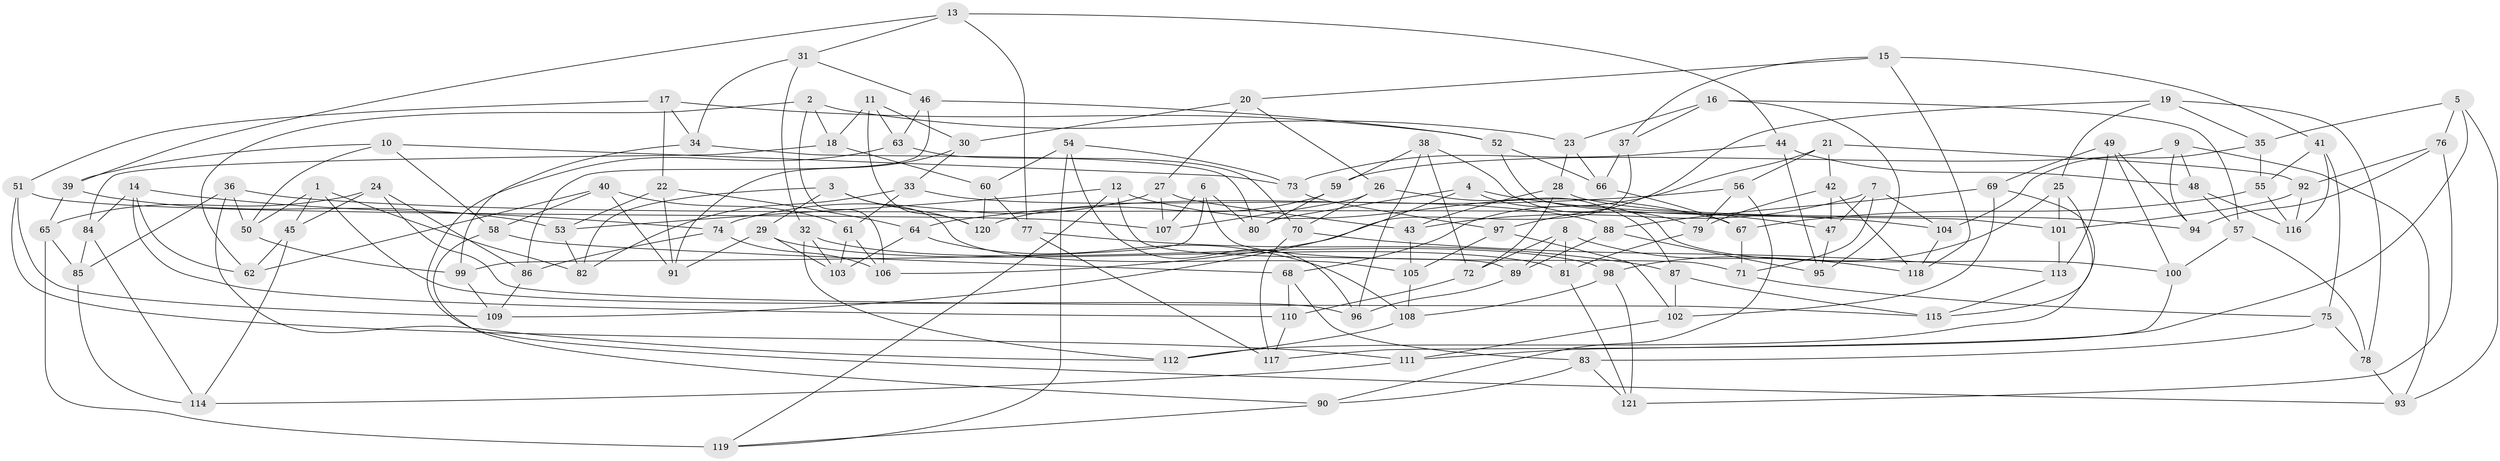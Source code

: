 // coarse degree distribution, {4: 0.3150684931506849, 6: 0.547945205479452, 5: 0.1095890410958904, 3: 0.0273972602739726}
// Generated by graph-tools (version 1.1) at 2025/38/03/04/25 23:38:11]
// undirected, 121 vertices, 242 edges
graph export_dot {
  node [color=gray90,style=filled];
  1;
  2;
  3;
  4;
  5;
  6;
  7;
  8;
  9;
  10;
  11;
  12;
  13;
  14;
  15;
  16;
  17;
  18;
  19;
  20;
  21;
  22;
  23;
  24;
  25;
  26;
  27;
  28;
  29;
  30;
  31;
  32;
  33;
  34;
  35;
  36;
  37;
  38;
  39;
  40;
  41;
  42;
  43;
  44;
  45;
  46;
  47;
  48;
  49;
  50;
  51;
  52;
  53;
  54;
  55;
  56;
  57;
  58;
  59;
  60;
  61;
  62;
  63;
  64;
  65;
  66;
  67;
  68;
  69;
  70;
  71;
  72;
  73;
  74;
  75;
  76;
  77;
  78;
  79;
  80;
  81;
  82;
  83;
  84;
  85;
  86;
  87;
  88;
  89;
  90;
  91;
  92;
  93;
  94;
  95;
  96;
  97;
  98;
  99;
  100;
  101;
  102;
  103;
  104;
  105;
  106;
  107;
  108;
  109;
  110;
  111;
  112;
  113;
  114;
  115;
  116;
  117;
  118;
  119;
  120;
  121;
  1 -- 96;
  1 -- 50;
  1 -- 45;
  1 -- 82;
  2 -- 62;
  2 -- 106;
  2 -- 18;
  2 -- 23;
  3 -- 105;
  3 -- 82;
  3 -- 29;
  3 -- 120;
  4 -- 47;
  4 -- 80;
  4 -- 100;
  4 -- 109;
  5 -- 35;
  5 -- 111;
  5 -- 93;
  5 -- 76;
  6 -- 107;
  6 -- 99;
  6 -- 71;
  6 -- 80;
  7 -- 71;
  7 -- 47;
  7 -- 43;
  7 -- 104;
  8 -- 89;
  8 -- 81;
  8 -- 72;
  8 -- 118;
  9 -- 94;
  9 -- 48;
  9 -- 93;
  9 -- 59;
  10 -- 39;
  10 -- 50;
  10 -- 58;
  10 -- 73;
  11 -- 63;
  11 -- 120;
  11 -- 30;
  11 -- 18;
  12 -- 67;
  12 -- 53;
  12 -- 119;
  12 -- 89;
  13 -- 39;
  13 -- 31;
  13 -- 44;
  13 -- 77;
  14 -- 110;
  14 -- 84;
  14 -- 62;
  14 -- 74;
  15 -- 118;
  15 -- 41;
  15 -- 20;
  15 -- 37;
  16 -- 95;
  16 -- 23;
  16 -- 37;
  16 -- 57;
  17 -- 34;
  17 -- 51;
  17 -- 52;
  17 -- 22;
  18 -- 60;
  18 -- 84;
  19 -- 78;
  19 -- 35;
  19 -- 97;
  19 -- 25;
  20 -- 30;
  20 -- 27;
  20 -- 26;
  21 -- 92;
  21 -- 42;
  21 -- 56;
  21 -- 68;
  22 -- 91;
  22 -- 53;
  22 -- 64;
  23 -- 28;
  23 -- 66;
  24 -- 45;
  24 -- 65;
  24 -- 115;
  24 -- 86;
  25 -- 101;
  25 -- 98;
  25 -- 115;
  26 -- 107;
  26 -- 87;
  26 -- 70;
  27 -- 74;
  27 -- 107;
  27 -- 43;
  28 -- 43;
  28 -- 72;
  28 -- 94;
  29 -- 81;
  29 -- 103;
  29 -- 91;
  30 -- 33;
  30 -- 91;
  31 -- 32;
  31 -- 46;
  31 -- 34;
  32 -- 112;
  32 -- 103;
  32 -- 98;
  33 -- 61;
  33 -- 88;
  33 -- 82;
  34 -- 80;
  34 -- 99;
  35 -- 104;
  35 -- 55;
  36 -- 112;
  36 -- 104;
  36 -- 50;
  36 -- 85;
  37 -- 66;
  37 -- 106;
  38 -- 79;
  38 -- 96;
  38 -- 59;
  38 -- 72;
  39 -- 65;
  39 -- 53;
  40 -- 91;
  40 -- 58;
  40 -- 62;
  40 -- 61;
  41 -- 55;
  41 -- 116;
  41 -- 75;
  42 -- 118;
  42 -- 79;
  42 -- 47;
  43 -- 105;
  44 -- 73;
  44 -- 48;
  44 -- 95;
  45 -- 62;
  45 -- 114;
  46 -- 52;
  46 -- 63;
  46 -- 86;
  47 -- 95;
  48 -- 116;
  48 -- 57;
  49 -- 100;
  49 -- 69;
  49 -- 113;
  49 -- 94;
  50 -- 99;
  51 -- 109;
  51 -- 111;
  51 -- 107;
  52 -- 66;
  52 -- 101;
  53 -- 82;
  54 -- 96;
  54 -- 73;
  54 -- 60;
  54 -- 119;
  55 -- 67;
  55 -- 116;
  56 -- 79;
  56 -- 64;
  56 -- 90;
  57 -- 100;
  57 -- 78;
  58 -- 68;
  58 -- 90;
  59 -- 80;
  59 -- 120;
  60 -- 120;
  60 -- 77;
  61 -- 103;
  61 -- 106;
  63 -- 93;
  63 -- 70;
  64 -- 103;
  64 -- 108;
  65 -- 119;
  65 -- 85;
  66 -- 67;
  67 -- 71;
  68 -- 83;
  68 -- 110;
  69 -- 88;
  69 -- 102;
  69 -- 112;
  70 -- 117;
  70 -- 113;
  71 -- 75;
  72 -- 110;
  73 -- 97;
  74 -- 86;
  74 -- 106;
  75 -- 78;
  75 -- 83;
  76 -- 94;
  76 -- 92;
  76 -- 121;
  77 -- 87;
  77 -- 117;
  78 -- 93;
  79 -- 81;
  81 -- 121;
  83 -- 121;
  83 -- 90;
  84 -- 114;
  84 -- 85;
  85 -- 114;
  86 -- 109;
  87 -- 115;
  87 -- 102;
  88 -- 89;
  88 -- 95;
  89 -- 96;
  90 -- 119;
  92 -- 101;
  92 -- 116;
  97 -- 102;
  97 -- 105;
  98 -- 121;
  98 -- 108;
  99 -- 109;
  100 -- 117;
  101 -- 113;
  102 -- 111;
  104 -- 118;
  105 -- 108;
  108 -- 112;
  110 -- 117;
  111 -- 114;
  113 -- 115;
}
